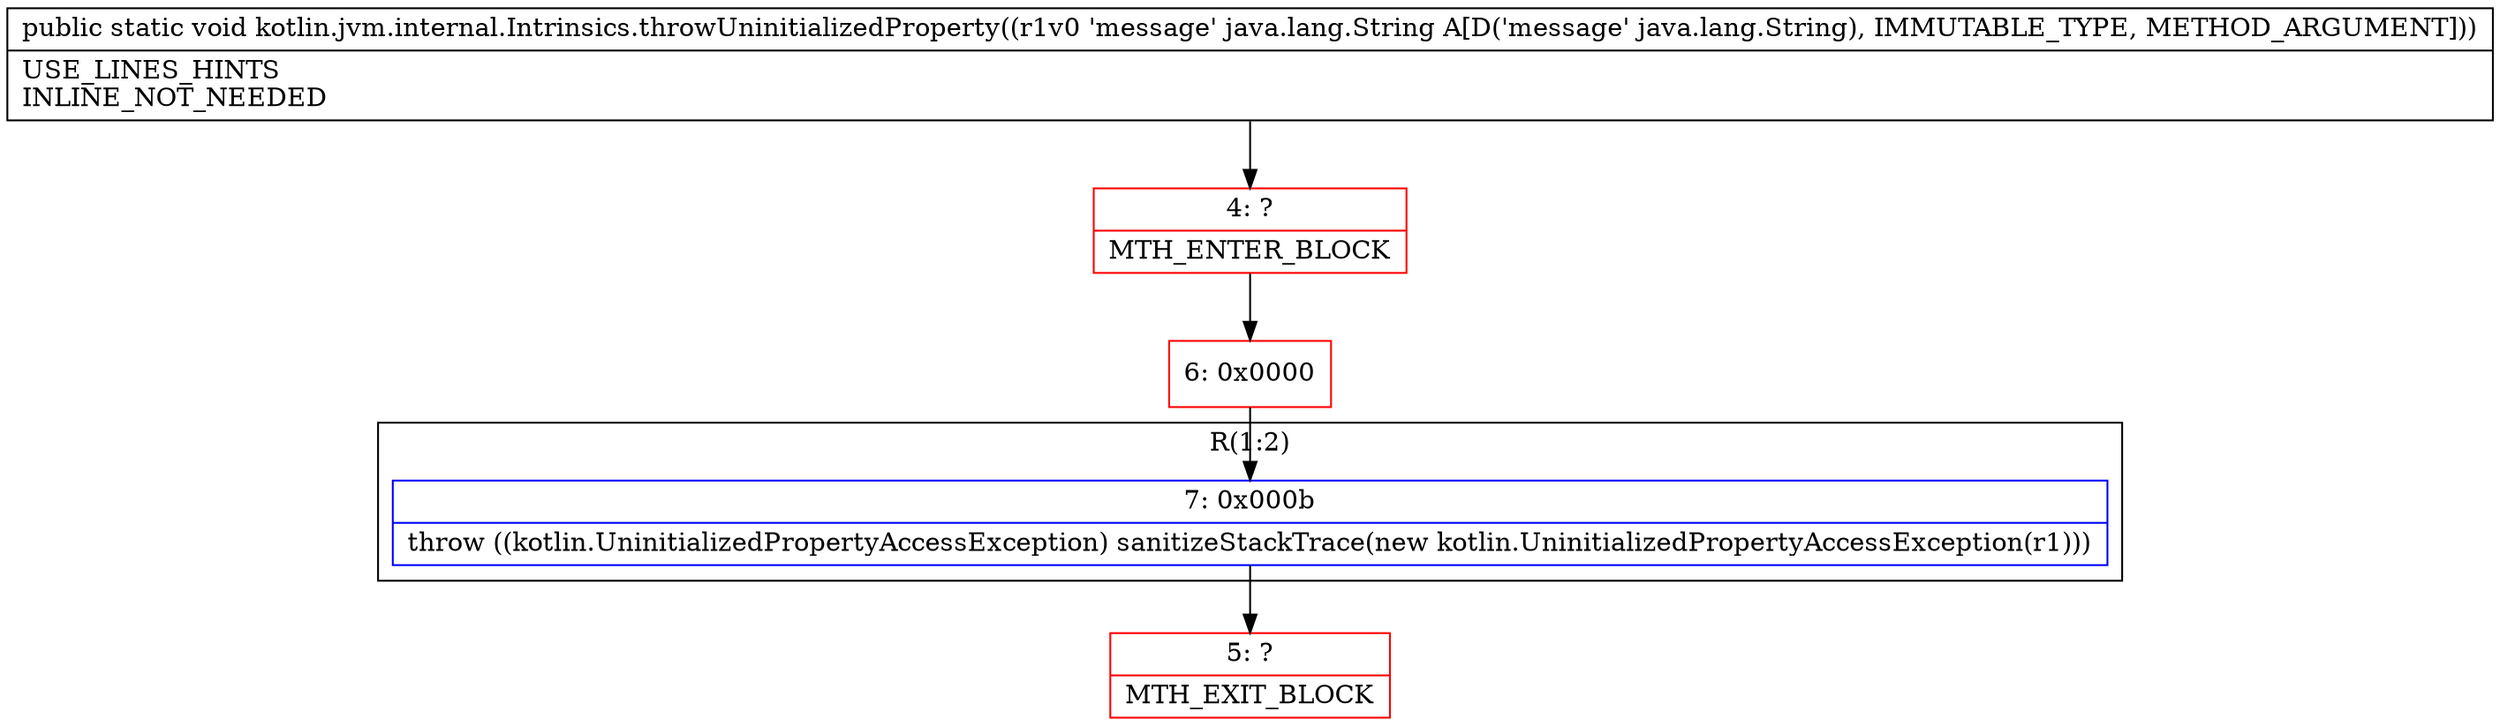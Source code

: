digraph "CFG forkotlin.jvm.internal.Intrinsics.throwUninitializedProperty(Ljava\/lang\/String;)V" {
subgraph cluster_Region_146156671 {
label = "R(1:2)";
node [shape=record,color=blue];
Node_7 [shape=record,label="{7\:\ 0x000b|throw ((kotlin.UninitializedPropertyAccessException) sanitizeStackTrace(new kotlin.UninitializedPropertyAccessException(r1)))\l}"];
}
Node_4 [shape=record,color=red,label="{4\:\ ?|MTH_ENTER_BLOCK\l}"];
Node_6 [shape=record,color=red,label="{6\:\ 0x0000}"];
Node_5 [shape=record,color=red,label="{5\:\ ?|MTH_EXIT_BLOCK\l}"];
MethodNode[shape=record,label="{public static void kotlin.jvm.internal.Intrinsics.throwUninitializedProperty((r1v0 'message' java.lang.String A[D('message' java.lang.String), IMMUTABLE_TYPE, METHOD_ARGUMENT]))  | USE_LINES_HINTS\lINLINE_NOT_NEEDED\l}"];
MethodNode -> Node_4;Node_7 -> Node_5;
Node_4 -> Node_6;
Node_6 -> Node_7;
}

